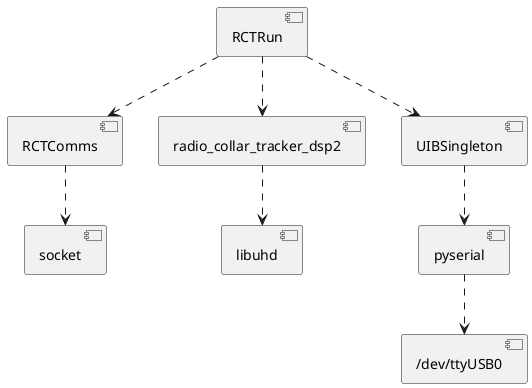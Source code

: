 @startuml Architecture
[RCTRun]
[RCTComms]
[radio_collar_tracker_dsp2]
[UIBSingleton]
[libuhd]
[socket]
[pyserial]
[/dev/ttyUSB0] as usb0

radio_collar_tracker_dsp2 ..> libuhd
RCTComms ..> socket
UIBSingleton ..> pyserial
pyserial ..> usb0
RCTRun ..> radio_collar_tracker_dsp2
RCTRun ..> RCTComms
RCTRun ..> UIBSingleton
@enduml